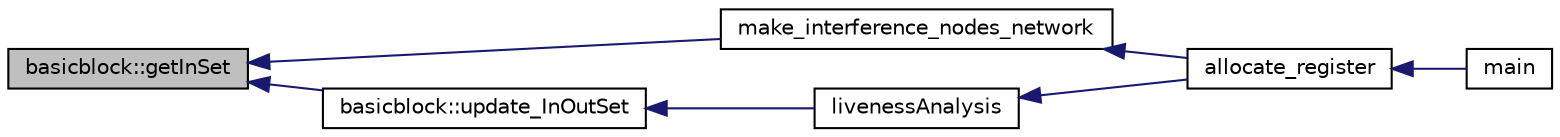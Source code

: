 digraph G
{
  edge [fontname="Helvetica",fontsize="10",labelfontname="Helvetica",labelfontsize="10"];
  node [fontname="Helvetica",fontsize="10",shape=record];
  rankdir=LR;
  Node1 [label="basicblock::getInSet",height=0.2,width=0.4,color="black", fillcolor="grey75", style="filled" fontcolor="black"];
  Node1 -> Node2 [dir=back,color="midnightblue",fontsize="10",style="solid"];
  Node2 [label="make_interference_nodes_network",height=0.2,width=0.4,color="black", fillcolor="white", style="filled",URL="$registerAllocate_8cpp.html#a44ba610b0d634eb37dc4a1228f9fe6d7"];
  Node2 -> Node3 [dir=back,color="midnightblue",fontsize="10",style="solid"];
  Node3 [label="allocate_register",height=0.2,width=0.4,color="black", fillcolor="white", style="filled",URL="$registerAllocate_8h.html#adaeef7e1cff31b45dd8d7d8adbcd1662"];
  Node3 -> Node4 [dir=back,color="midnightblue",fontsize="10",style="solid"];
  Node4 [label="main",height=0.2,width=0.4,color="black", fillcolor="white", style="filled",URL="$main_8cpp.html#a0ddf1224851353fc92bfbff6f499fa97"];
  Node1 -> Node5 [dir=back,color="midnightblue",fontsize="10",style="solid"];
  Node5 [label="basicblock::update_InOutSet",height=0.2,width=0.4,color="black", fillcolor="white", style="filled",URL="$classbasicblock.html#af543b2aba60aec6408825fe513736a8d"];
  Node5 -> Node6 [dir=back,color="midnightblue",fontsize="10",style="solid"];
  Node6 [label="livenessAnalysis",height=0.2,width=0.4,color="black", fillcolor="white", style="filled",URL="$registerAllocate_8cpp.html#a890d083ac7d418402e1acbcda4930e1b"];
  Node6 -> Node3 [dir=back,color="midnightblue",fontsize="10",style="solid"];
}
